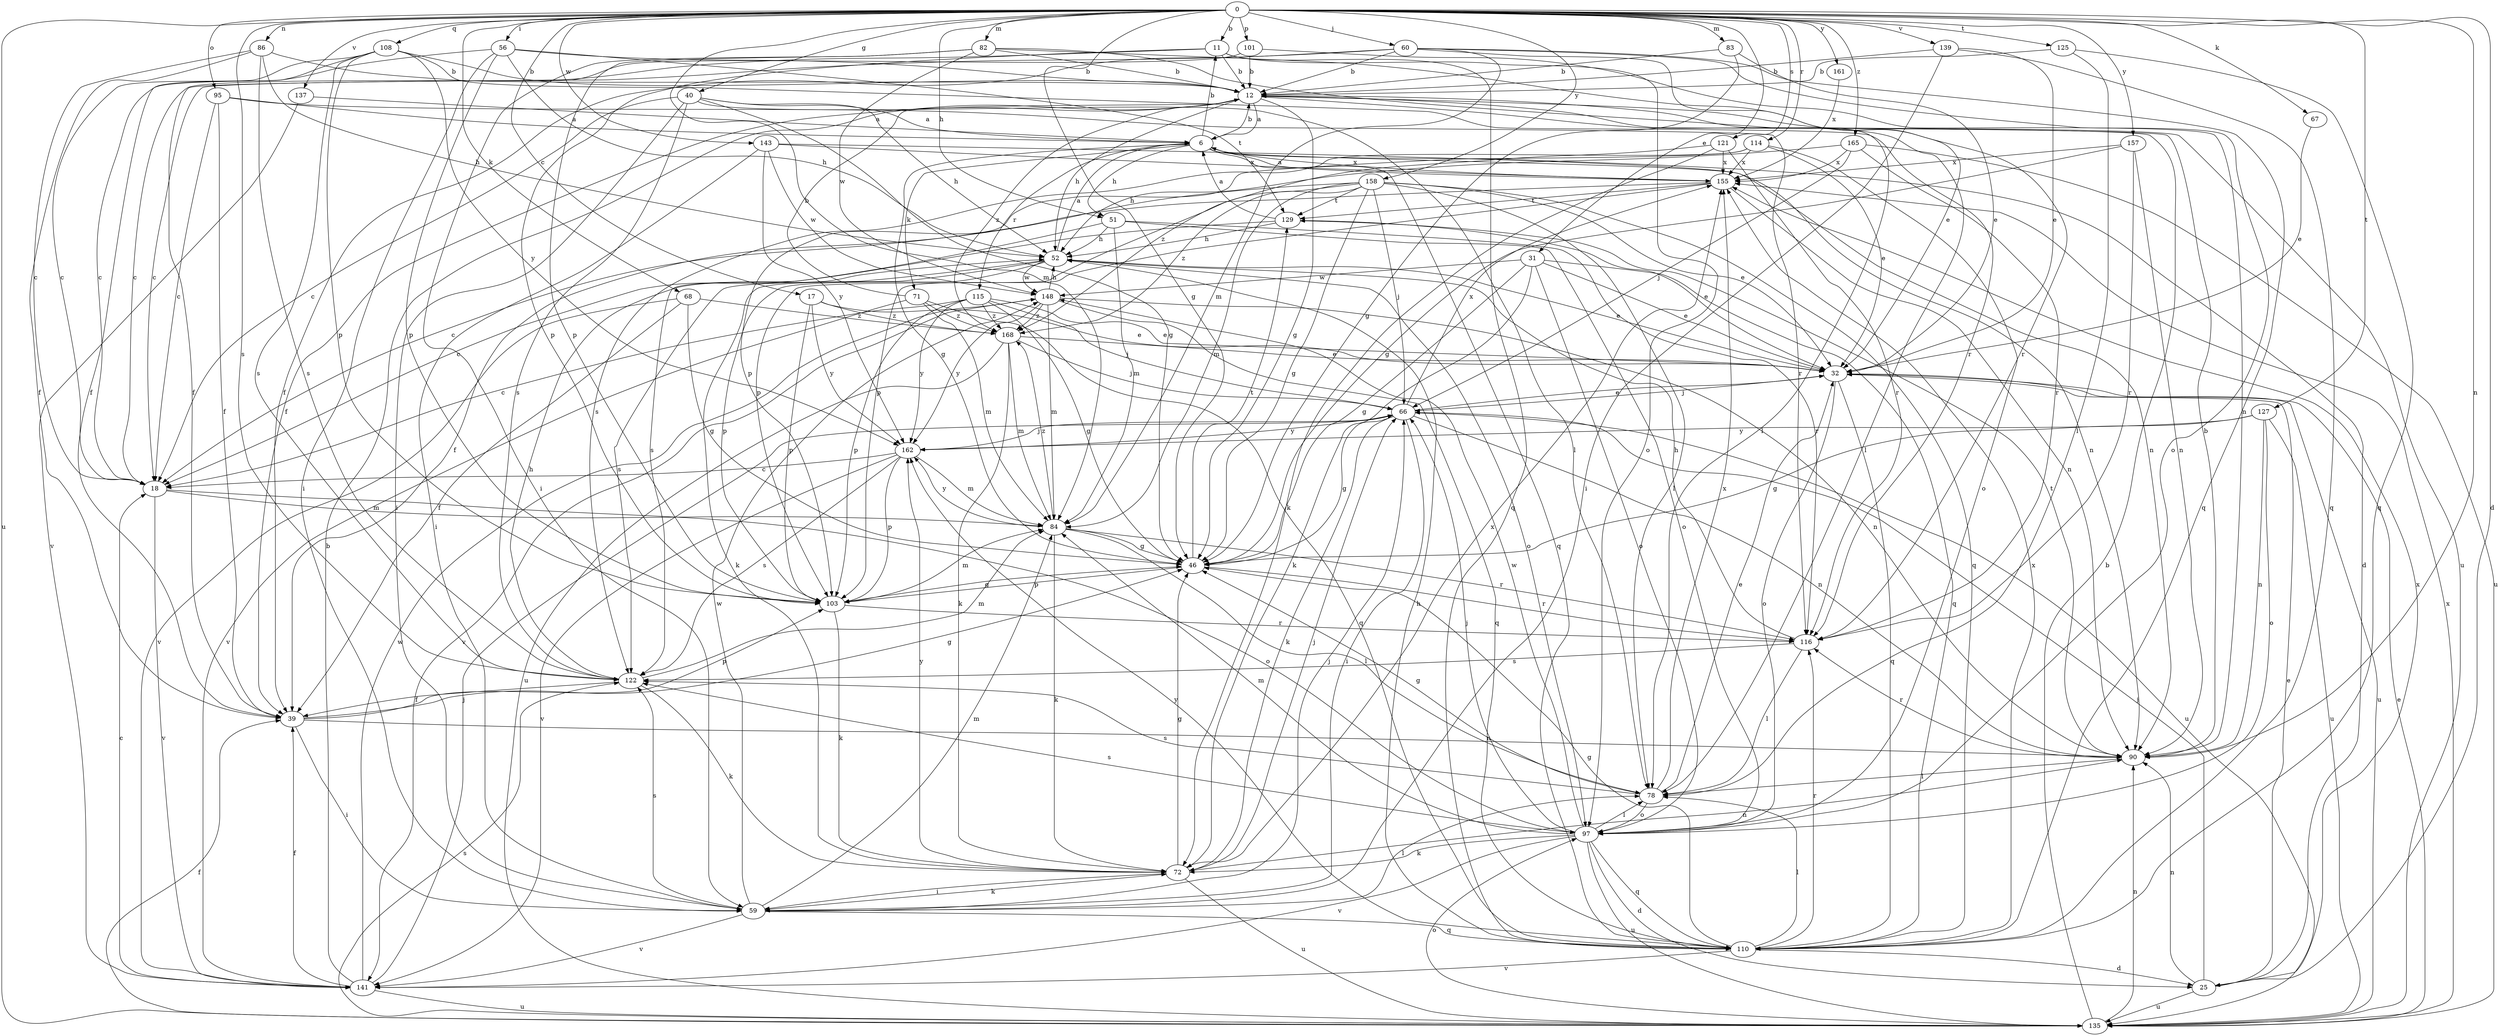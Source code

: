 strict digraph  {
0;
6;
11;
12;
17;
18;
25;
31;
32;
39;
40;
46;
51;
52;
56;
59;
60;
66;
67;
68;
71;
72;
78;
82;
83;
84;
86;
90;
95;
97;
101;
103;
108;
110;
114;
115;
116;
121;
122;
125;
127;
129;
135;
137;
139;
141;
143;
148;
155;
157;
158;
161;
162;
165;
168;
0 -> 11  [label=b];
0 -> 17  [label=c];
0 -> 25  [label=d];
0 -> 31  [label=e];
0 -> 40  [label=g];
0 -> 46  [label=g];
0 -> 51  [label=h];
0 -> 56  [label=i];
0 -> 60  [label=j];
0 -> 67  [label=k];
0 -> 68  [label=k];
0 -> 82  [label=m];
0 -> 83  [label=m];
0 -> 84  [label=m];
0 -> 86  [label=n];
0 -> 90  [label=n];
0 -> 95  [label=o];
0 -> 101  [label=p];
0 -> 108  [label=q];
0 -> 114  [label=r];
0 -> 121  [label=s];
0 -> 122  [label=s];
0 -> 125  [label=t];
0 -> 127  [label=t];
0 -> 135  [label=u];
0 -> 137  [label=v];
0 -> 139  [label=v];
0 -> 143  [label=w];
0 -> 157  [label=y];
0 -> 158  [label=y];
0 -> 161  [label=y];
0 -> 165  [label=z];
6 -> 11  [label=b];
6 -> 12  [label=b];
6 -> 25  [label=d];
6 -> 46  [label=g];
6 -> 51  [label=h];
6 -> 71  [label=k];
6 -> 90  [label=n];
6 -> 110  [label=q];
6 -> 115  [label=r];
6 -> 155  [label=x];
11 -> 12  [label=b];
11 -> 39  [label=f];
11 -> 97  [label=o];
11 -> 103  [label=p];
11 -> 110  [label=q];
12 -> 6  [label=a];
12 -> 39  [label=f];
12 -> 46  [label=g];
12 -> 52  [label=h];
12 -> 78  [label=l];
12 -> 135  [label=u];
12 -> 168  [label=z];
17 -> 32  [label=e];
17 -> 103  [label=p];
17 -> 162  [label=y];
17 -> 168  [label=z];
18 -> 84  [label=m];
18 -> 97  [label=o];
18 -> 141  [label=v];
25 -> 32  [label=e];
25 -> 66  [label=j];
25 -> 90  [label=n];
25 -> 135  [label=u];
25 -> 155  [label=x];
31 -> 32  [label=e];
31 -> 46  [label=g];
31 -> 72  [label=k];
31 -> 97  [label=o];
31 -> 110  [label=q];
31 -> 148  [label=w];
32 -> 66  [label=j];
32 -> 97  [label=o];
32 -> 110  [label=q];
32 -> 135  [label=u];
39 -> 46  [label=g];
39 -> 59  [label=i];
39 -> 90  [label=n];
39 -> 103  [label=p];
40 -> 6  [label=a];
40 -> 18  [label=c];
40 -> 46  [label=g];
40 -> 52  [label=h];
40 -> 59  [label=i];
40 -> 78  [label=l];
40 -> 122  [label=s];
46 -> 103  [label=p];
46 -> 116  [label=r];
46 -> 129  [label=t];
51 -> 52  [label=h];
51 -> 84  [label=m];
51 -> 97  [label=o];
51 -> 116  [label=r];
51 -> 122  [label=s];
52 -> 6  [label=a];
52 -> 32  [label=e];
52 -> 72  [label=k];
52 -> 97  [label=o];
52 -> 103  [label=p];
52 -> 122  [label=s];
52 -> 148  [label=w];
56 -> 12  [label=b];
56 -> 18  [label=c];
56 -> 52  [label=h];
56 -> 59  [label=i];
56 -> 103  [label=p];
56 -> 129  [label=t];
59 -> 66  [label=j];
59 -> 72  [label=k];
59 -> 78  [label=l];
59 -> 84  [label=m];
59 -> 110  [label=q];
59 -> 122  [label=s];
59 -> 141  [label=v];
59 -> 148  [label=w];
60 -> 12  [label=b];
60 -> 18  [label=c];
60 -> 32  [label=e];
60 -> 39  [label=f];
60 -> 84  [label=m];
60 -> 97  [label=o];
60 -> 110  [label=q];
66 -> 32  [label=e];
66 -> 46  [label=g];
66 -> 59  [label=i];
66 -> 72  [label=k];
66 -> 90  [label=n];
66 -> 135  [label=u];
66 -> 155  [label=x];
66 -> 162  [label=y];
67 -> 32  [label=e];
68 -> 39  [label=f];
68 -> 46  [label=g];
68 -> 141  [label=v];
68 -> 168  [label=z];
71 -> 12  [label=b];
71 -> 84  [label=m];
71 -> 110  [label=q];
71 -> 141  [label=v];
71 -> 168  [label=z];
72 -> 46  [label=g];
72 -> 59  [label=i];
72 -> 66  [label=j];
72 -> 90  [label=n];
72 -> 135  [label=u];
72 -> 155  [label=x];
72 -> 162  [label=y];
78 -> 32  [label=e];
78 -> 46  [label=g];
78 -> 97  [label=o];
78 -> 122  [label=s];
78 -> 155  [label=x];
82 -> 12  [label=b];
82 -> 59  [label=i];
82 -> 78  [label=l];
82 -> 103  [label=p];
82 -> 116  [label=r];
82 -> 148  [label=w];
83 -> 12  [label=b];
83 -> 32  [label=e];
83 -> 46  [label=g];
84 -> 46  [label=g];
84 -> 72  [label=k];
84 -> 78  [label=l];
84 -> 116  [label=r];
84 -> 162  [label=y];
84 -> 168  [label=z];
86 -> 12  [label=b];
86 -> 18  [label=c];
86 -> 39  [label=f];
86 -> 52  [label=h];
86 -> 122  [label=s];
90 -> 12  [label=b];
90 -> 78  [label=l];
90 -> 116  [label=r];
90 -> 129  [label=t];
95 -> 6  [label=a];
95 -> 18  [label=c];
95 -> 39  [label=f];
95 -> 116  [label=r];
97 -> 25  [label=d];
97 -> 66  [label=j];
97 -> 72  [label=k];
97 -> 78  [label=l];
97 -> 84  [label=m];
97 -> 110  [label=q];
97 -> 122  [label=s];
97 -> 135  [label=u];
97 -> 141  [label=v];
97 -> 148  [label=w];
101 -> 12  [label=b];
101 -> 18  [label=c];
101 -> 90  [label=n];
103 -> 46  [label=g];
103 -> 72  [label=k];
103 -> 84  [label=m];
103 -> 116  [label=r];
108 -> 12  [label=b];
108 -> 18  [label=c];
108 -> 39  [label=f];
108 -> 103  [label=p];
108 -> 116  [label=r];
108 -> 122  [label=s];
108 -> 162  [label=y];
110 -> 25  [label=d];
110 -> 46  [label=g];
110 -> 52  [label=h];
110 -> 78  [label=l];
110 -> 116  [label=r];
110 -> 141  [label=v];
110 -> 155  [label=x];
110 -> 162  [label=y];
114 -> 32  [label=e];
114 -> 97  [label=o];
114 -> 103  [label=p];
114 -> 122  [label=s];
114 -> 155  [label=x];
115 -> 18  [label=c];
115 -> 32  [label=e];
115 -> 46  [label=g];
115 -> 66  [label=j];
115 -> 103  [label=p];
115 -> 162  [label=y];
115 -> 168  [label=z];
116 -> 52  [label=h];
116 -> 78  [label=l];
116 -> 122  [label=s];
121 -> 72  [label=k];
121 -> 116  [label=r];
121 -> 155  [label=x];
121 -> 168  [label=z];
122 -> 39  [label=f];
122 -> 52  [label=h];
122 -> 72  [label=k];
122 -> 84  [label=m];
125 -> 12  [label=b];
125 -> 78  [label=l];
125 -> 110  [label=q];
127 -> 46  [label=g];
127 -> 90  [label=n];
127 -> 97  [label=o];
127 -> 135  [label=u];
127 -> 162  [label=y];
129 -> 6  [label=a];
129 -> 18  [label=c];
129 -> 32  [label=e];
129 -> 52  [label=h];
135 -> 12  [label=b];
135 -> 32  [label=e];
135 -> 39  [label=f];
135 -> 90  [label=n];
135 -> 97  [label=o];
135 -> 122  [label=s];
135 -> 155  [label=x];
137 -> 6  [label=a];
137 -> 141  [label=v];
139 -> 12  [label=b];
139 -> 32  [label=e];
139 -> 59  [label=i];
139 -> 110  [label=q];
141 -> 12  [label=b];
141 -> 18  [label=c];
141 -> 39  [label=f];
141 -> 66  [label=j];
141 -> 135  [label=u];
141 -> 148  [label=w];
143 -> 59  [label=i];
143 -> 90  [label=n];
143 -> 148  [label=w];
143 -> 155  [label=x];
143 -> 162  [label=y];
148 -> 52  [label=h];
148 -> 84  [label=m];
148 -> 90  [label=n];
148 -> 110  [label=q];
148 -> 141  [label=v];
148 -> 162  [label=y];
148 -> 168  [label=z];
155 -> 6  [label=a];
155 -> 18  [label=c];
155 -> 90  [label=n];
155 -> 103  [label=p];
155 -> 129  [label=t];
157 -> 46  [label=g];
157 -> 90  [label=n];
157 -> 116  [label=r];
157 -> 155  [label=x];
158 -> 32  [label=e];
158 -> 39  [label=f];
158 -> 46  [label=g];
158 -> 66  [label=j];
158 -> 78  [label=l];
158 -> 84  [label=m];
158 -> 103  [label=p];
158 -> 110  [label=q];
158 -> 129  [label=t];
158 -> 168  [label=z];
161 -> 155  [label=x];
162 -> 18  [label=c];
162 -> 66  [label=j];
162 -> 84  [label=m];
162 -> 103  [label=p];
162 -> 122  [label=s];
162 -> 141  [label=v];
165 -> 52  [label=h];
165 -> 66  [label=j];
165 -> 116  [label=r];
165 -> 135  [label=u];
165 -> 155  [label=x];
168 -> 32  [label=e];
168 -> 66  [label=j];
168 -> 72  [label=k];
168 -> 84  [label=m];
168 -> 135  [label=u];
}
